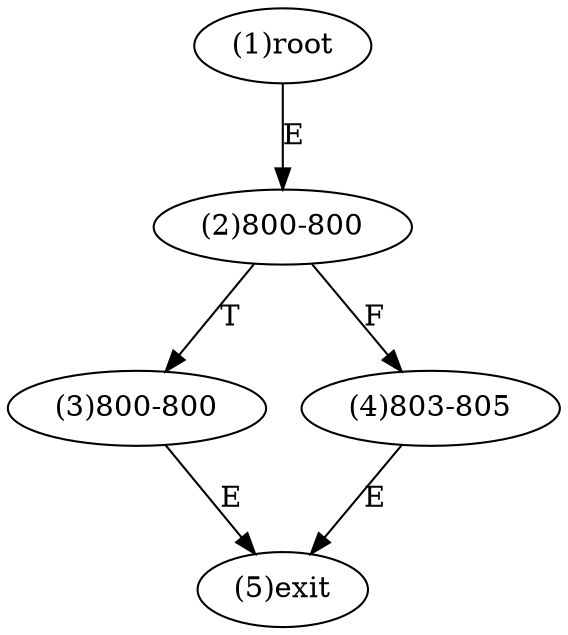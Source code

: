 digraph "" { 
1[ label="(1)root"];
2[ label="(2)800-800"];
3[ label="(3)800-800"];
4[ label="(4)803-805"];
5[ label="(5)exit"];
1->2[ label="E"];
2->4[ label="F"];
2->3[ label="T"];
3->5[ label="E"];
4->5[ label="E"];
}